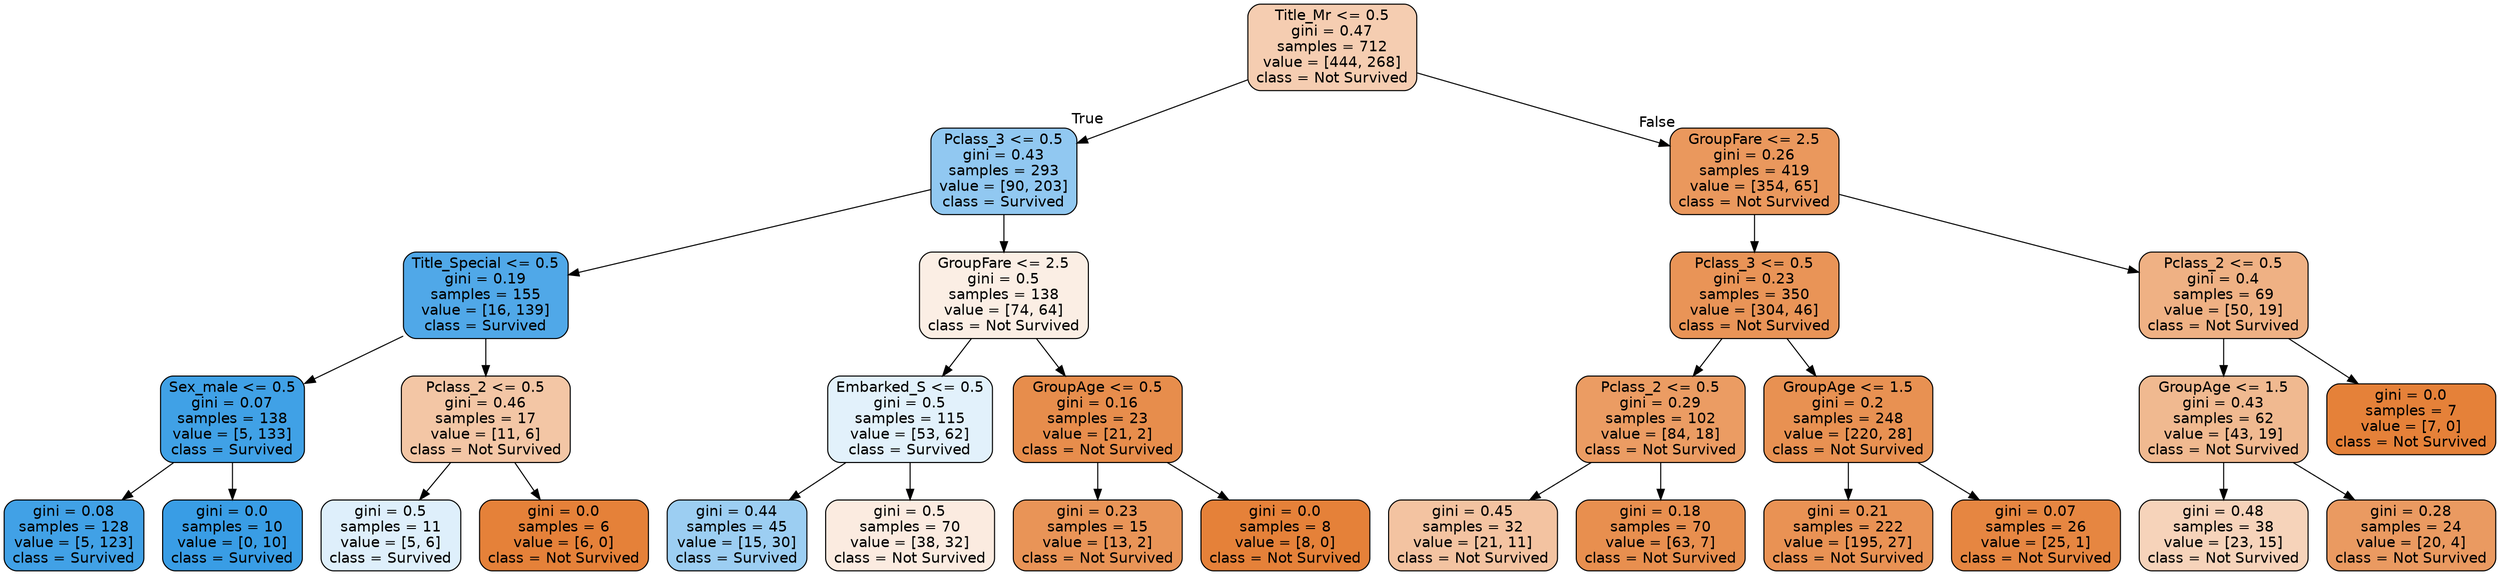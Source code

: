 digraph Tree {
node [shape=box, style="filled, rounded", color="black", fontname=helvetica] ;
edge [fontname=helvetica] ;
0 [label="Title_Mr <= 0.5\ngini = 0.47\nsamples = 712\nvalue = [444, 268]\nclass = Not Survived", fillcolor="#f5cdb1"] ;
1 [label="Pclass_3 <= 0.5\ngini = 0.43\nsamples = 293\nvalue = [90, 203]\nclass = Survived", fillcolor="#91c8f1"] ;
0 -> 1 [labeldistance=2.5, labelangle=45, headlabel="True"] ;
2 [label="Title_Special <= 0.5\ngini = 0.19\nsamples = 155\nvalue = [16, 139]\nclass = Survived", fillcolor="#50a8e8"] ;
1 -> 2 ;
3 [label="Sex_male <= 0.5\ngini = 0.07\nsamples = 138\nvalue = [5, 133]\nclass = Survived", fillcolor="#40a1e6"] ;
2 -> 3 ;
4 [label="gini = 0.08\nsamples = 128\nvalue = [5, 123]\nclass = Survived", fillcolor="#41a1e6"] ;
3 -> 4 ;
5 [label="gini = 0.0\nsamples = 10\nvalue = [0, 10]\nclass = Survived", fillcolor="#399de5"] ;
3 -> 5 ;
6 [label="Pclass_2 <= 0.5\ngini = 0.46\nsamples = 17\nvalue = [11, 6]\nclass = Not Survived", fillcolor="#f3c6a5"] ;
2 -> 6 ;
7 [label="gini = 0.5\nsamples = 11\nvalue = [5, 6]\nclass = Survived", fillcolor="#deeffb"] ;
6 -> 7 ;
8 [label="gini = 0.0\nsamples = 6\nvalue = [6, 0]\nclass = Not Survived", fillcolor="#e58139"] ;
6 -> 8 ;
9 [label="GroupFare <= 2.5\ngini = 0.5\nsamples = 138\nvalue = [74, 64]\nclass = Not Survived", fillcolor="#fbeee4"] ;
1 -> 9 ;
10 [label="Embarked_S <= 0.5\ngini = 0.5\nsamples = 115\nvalue = [53, 62]\nclass = Survived", fillcolor="#e2f1fb"] ;
9 -> 10 ;
11 [label="gini = 0.44\nsamples = 45\nvalue = [15, 30]\nclass = Survived", fillcolor="#9ccef2"] ;
10 -> 11 ;
12 [label="gini = 0.5\nsamples = 70\nvalue = [38, 32]\nclass = Not Survived", fillcolor="#fbebe0"] ;
10 -> 12 ;
13 [label="GroupAge <= 0.5\ngini = 0.16\nsamples = 23\nvalue = [21, 2]\nclass = Not Survived", fillcolor="#e78d4c"] ;
9 -> 13 ;
14 [label="gini = 0.23\nsamples = 15\nvalue = [13, 2]\nclass = Not Survived", fillcolor="#e99457"] ;
13 -> 14 ;
15 [label="gini = 0.0\nsamples = 8\nvalue = [8, 0]\nclass = Not Survived", fillcolor="#e58139"] ;
13 -> 15 ;
16 [label="GroupFare <= 2.5\ngini = 0.26\nsamples = 419\nvalue = [354, 65]\nclass = Not Survived", fillcolor="#ea985d"] ;
0 -> 16 [labeldistance=2.5, labelangle=-45, headlabel="False"] ;
17 [label="Pclass_3 <= 0.5\ngini = 0.23\nsamples = 350\nvalue = [304, 46]\nclass = Not Survived", fillcolor="#e99457"] ;
16 -> 17 ;
18 [label="Pclass_2 <= 0.5\ngini = 0.29\nsamples = 102\nvalue = [84, 18]\nclass = Not Survived", fillcolor="#eb9c63"] ;
17 -> 18 ;
19 [label="gini = 0.45\nsamples = 32\nvalue = [21, 11]\nclass = Not Survived", fillcolor="#f3c3a1"] ;
18 -> 19 ;
20 [label="gini = 0.18\nsamples = 70\nvalue = [63, 7]\nclass = Not Survived", fillcolor="#e88f4f"] ;
18 -> 20 ;
21 [label="GroupAge <= 1.5\ngini = 0.2\nsamples = 248\nvalue = [220, 28]\nclass = Not Survived", fillcolor="#e89152"] ;
17 -> 21 ;
22 [label="gini = 0.21\nsamples = 222\nvalue = [195, 27]\nclass = Not Survived", fillcolor="#e99254"] ;
21 -> 22 ;
23 [label="gini = 0.07\nsamples = 26\nvalue = [25, 1]\nclass = Not Survived", fillcolor="#e68641"] ;
21 -> 23 ;
24 [label="Pclass_2 <= 0.5\ngini = 0.4\nsamples = 69\nvalue = [50, 19]\nclass = Not Survived", fillcolor="#efb184"] ;
16 -> 24 ;
25 [label="GroupAge <= 1.5\ngini = 0.43\nsamples = 62\nvalue = [43, 19]\nclass = Not Survived", fillcolor="#f0b990"] ;
24 -> 25 ;
26 [label="gini = 0.48\nsamples = 38\nvalue = [23, 15]\nclass = Not Survived", fillcolor="#f6d3ba"] ;
25 -> 26 ;
27 [label="gini = 0.28\nsamples = 24\nvalue = [20, 4]\nclass = Not Survived", fillcolor="#ea9a61"] ;
25 -> 27 ;
28 [label="gini = 0.0\nsamples = 7\nvalue = [7, 0]\nclass = Not Survived", fillcolor="#e58139"] ;
24 -> 28 ;
}